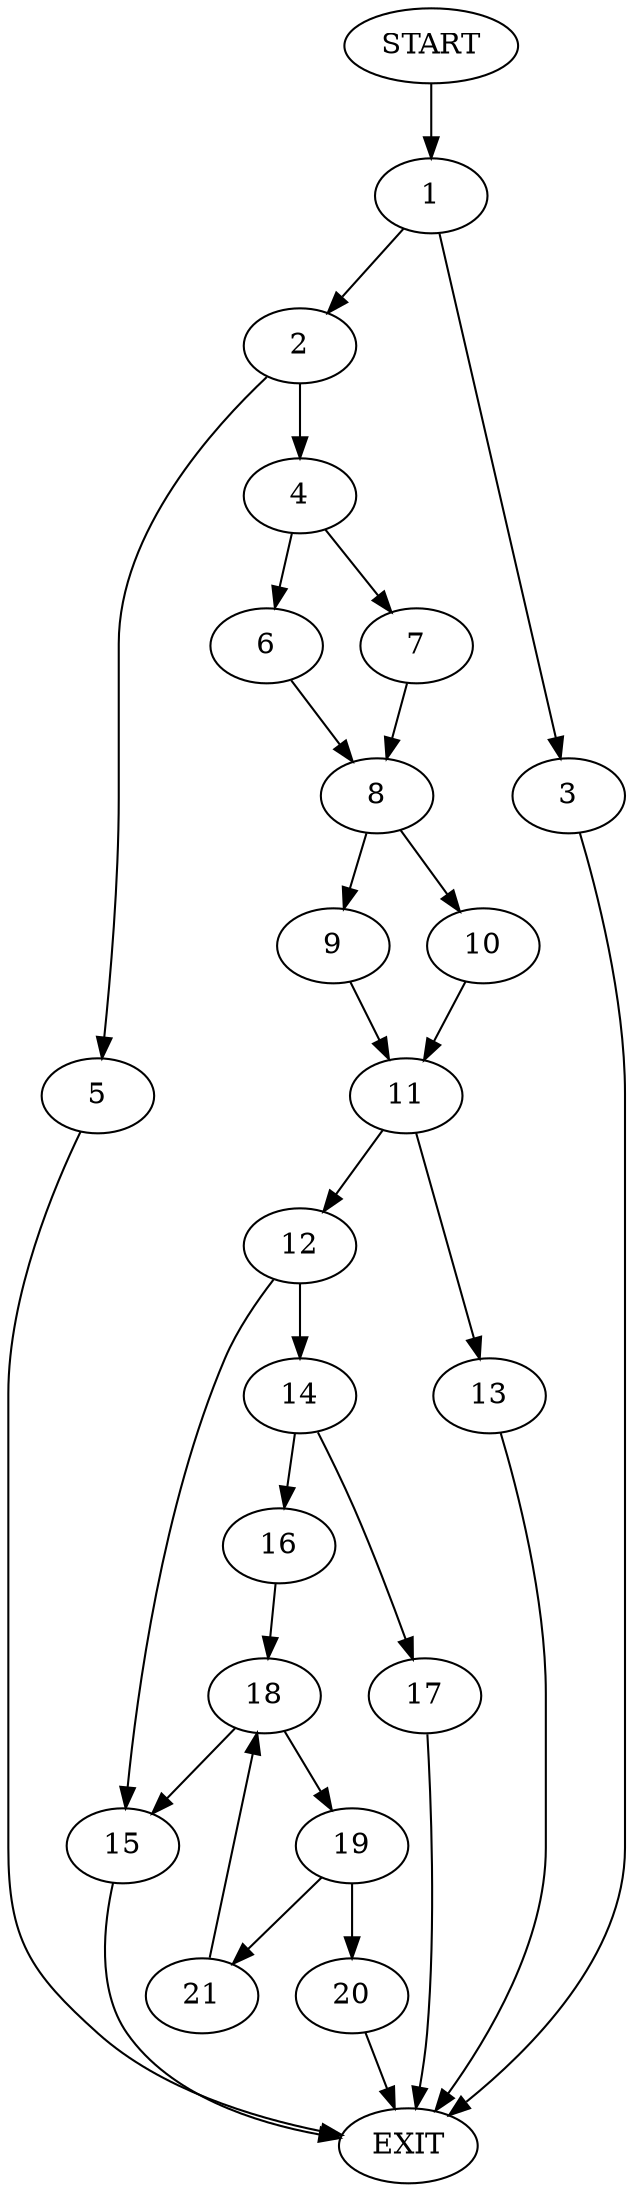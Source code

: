 digraph {
0 [label="START"]
22 [label="EXIT"]
0 -> 1
1 -> 2
1 -> 3
2 -> 4
2 -> 5
3 -> 22
4 -> 6
4 -> 7
5 -> 22
6 -> 8
7 -> 8
8 -> 9
8 -> 10
9 -> 11
10 -> 11
11 -> 12
11 -> 13
12 -> 14
12 -> 15
13 -> 22
14 -> 16
14 -> 17
15 -> 22
17 -> 22
16 -> 18
18 -> 15
18 -> 19
19 -> 20
19 -> 21
20 -> 22
21 -> 18
}
